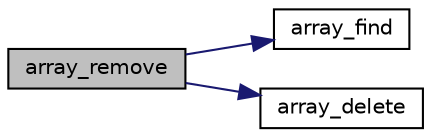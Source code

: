 digraph "array_remove"
{
 // INTERACTIVE_SVG=YES
  edge [fontname="Helvetica",fontsize="10",labelfontname="Helvetica",labelfontsize="10"];
  node [fontname="Helvetica",fontsize="10",shape=record];
  rankdir="LR";
  Node1 [label="array_remove",height=0.2,width=0.4,color="black", fillcolor="grey75", style="filled", fontcolor="black"];
  Node1 -> Node2 [color="midnightblue",fontsize="10",style="solid",fontname="Helvetica"];
  Node2 [label="array_find",height=0.2,width=0.4,color="black", fillcolor="white", style="filled",URL="$array_8h.html#aff836a4ab42de5b232c8e9bd9a5ad135"];
  Node1 -> Node3 [color="midnightblue",fontsize="10",style="solid",fontname="Helvetica"];
  Node3 [label="array_delete",height=0.2,width=0.4,color="black", fillcolor="white", style="filled",URL="$array_8h.html#ae155e40d7bc8f819aa06a136ed76f652"];
}
